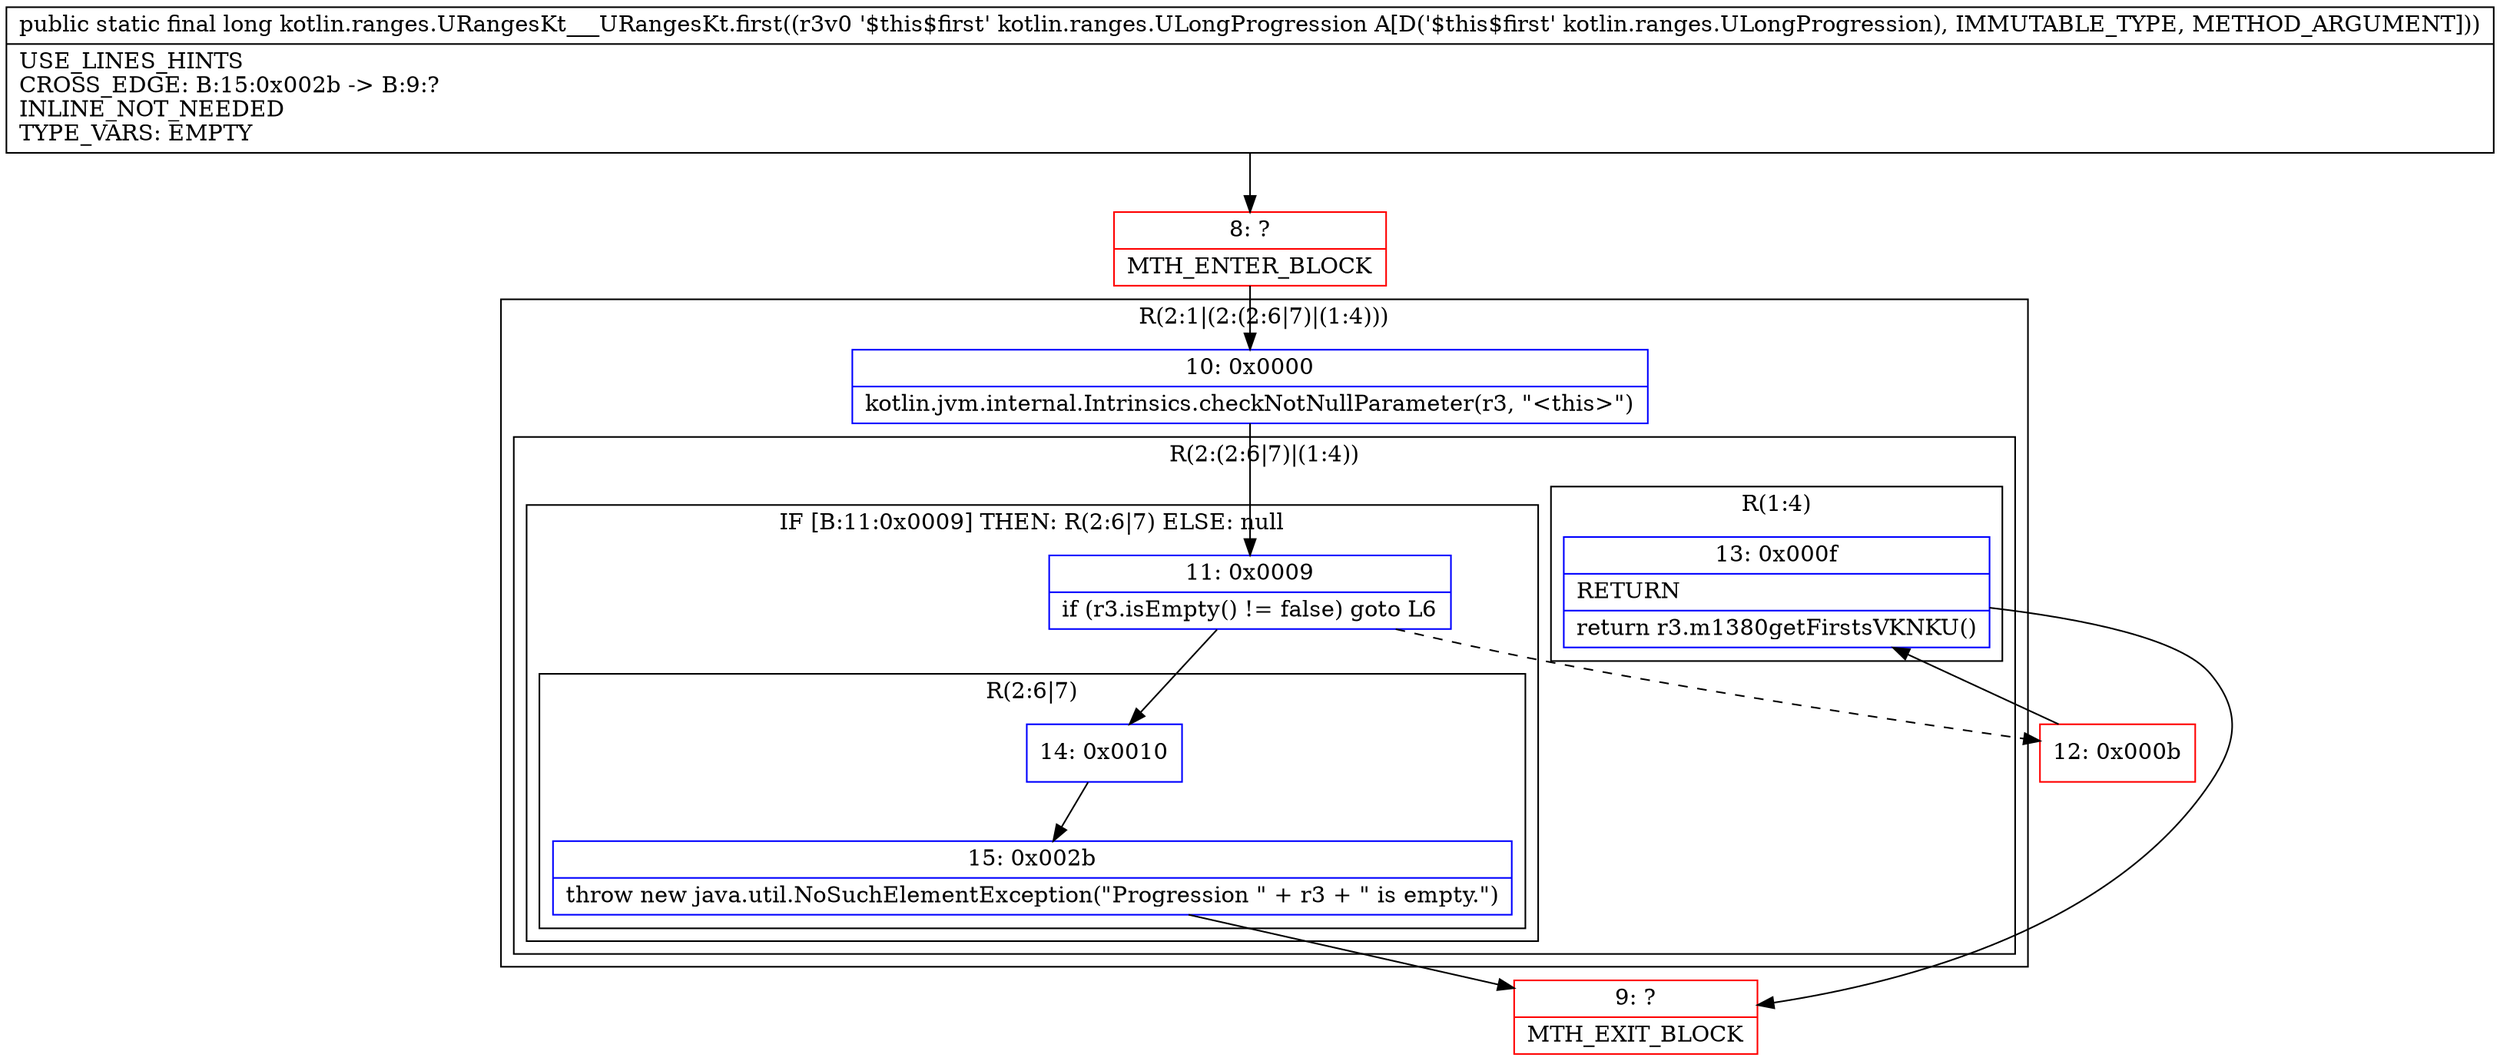 digraph "CFG forkotlin.ranges.URangesKt___URangesKt.first(Lkotlin\/ranges\/ULongProgression;)J" {
subgraph cluster_Region_891018944 {
label = "R(2:1|(2:(2:6|7)|(1:4)))";
node [shape=record,color=blue];
Node_10 [shape=record,label="{10\:\ 0x0000|kotlin.jvm.internal.Intrinsics.checkNotNullParameter(r3, \"\<this\>\")\l}"];
subgraph cluster_Region_1479953890 {
label = "R(2:(2:6|7)|(1:4))";
node [shape=record,color=blue];
subgraph cluster_IfRegion_1164640718 {
label = "IF [B:11:0x0009] THEN: R(2:6|7) ELSE: null";
node [shape=record,color=blue];
Node_11 [shape=record,label="{11\:\ 0x0009|if (r3.isEmpty() != false) goto L6\l}"];
subgraph cluster_Region_690655770 {
label = "R(2:6|7)";
node [shape=record,color=blue];
Node_14 [shape=record,label="{14\:\ 0x0010}"];
Node_15 [shape=record,label="{15\:\ 0x002b|throw new java.util.NoSuchElementException(\"Progression \" + r3 + \" is empty.\")\l}"];
}
}
subgraph cluster_Region_1110221857 {
label = "R(1:4)";
node [shape=record,color=blue];
Node_13 [shape=record,label="{13\:\ 0x000f|RETURN\l|return r3.m1380getFirstsVKNKU()\l}"];
}
}
}
Node_8 [shape=record,color=red,label="{8\:\ ?|MTH_ENTER_BLOCK\l}"];
Node_12 [shape=record,color=red,label="{12\:\ 0x000b}"];
Node_9 [shape=record,color=red,label="{9\:\ ?|MTH_EXIT_BLOCK\l}"];
MethodNode[shape=record,label="{public static final long kotlin.ranges.URangesKt___URangesKt.first((r3v0 '$this$first' kotlin.ranges.ULongProgression A[D('$this$first' kotlin.ranges.ULongProgression), IMMUTABLE_TYPE, METHOD_ARGUMENT]))  | USE_LINES_HINTS\lCROSS_EDGE: B:15:0x002b \-\> B:9:?\lINLINE_NOT_NEEDED\lTYPE_VARS: EMPTY\l}"];
MethodNode -> Node_8;Node_10 -> Node_11;
Node_11 -> Node_12[style=dashed];
Node_11 -> Node_14;
Node_14 -> Node_15;
Node_15 -> Node_9;
Node_13 -> Node_9;
Node_8 -> Node_10;
Node_12 -> Node_13;
}

